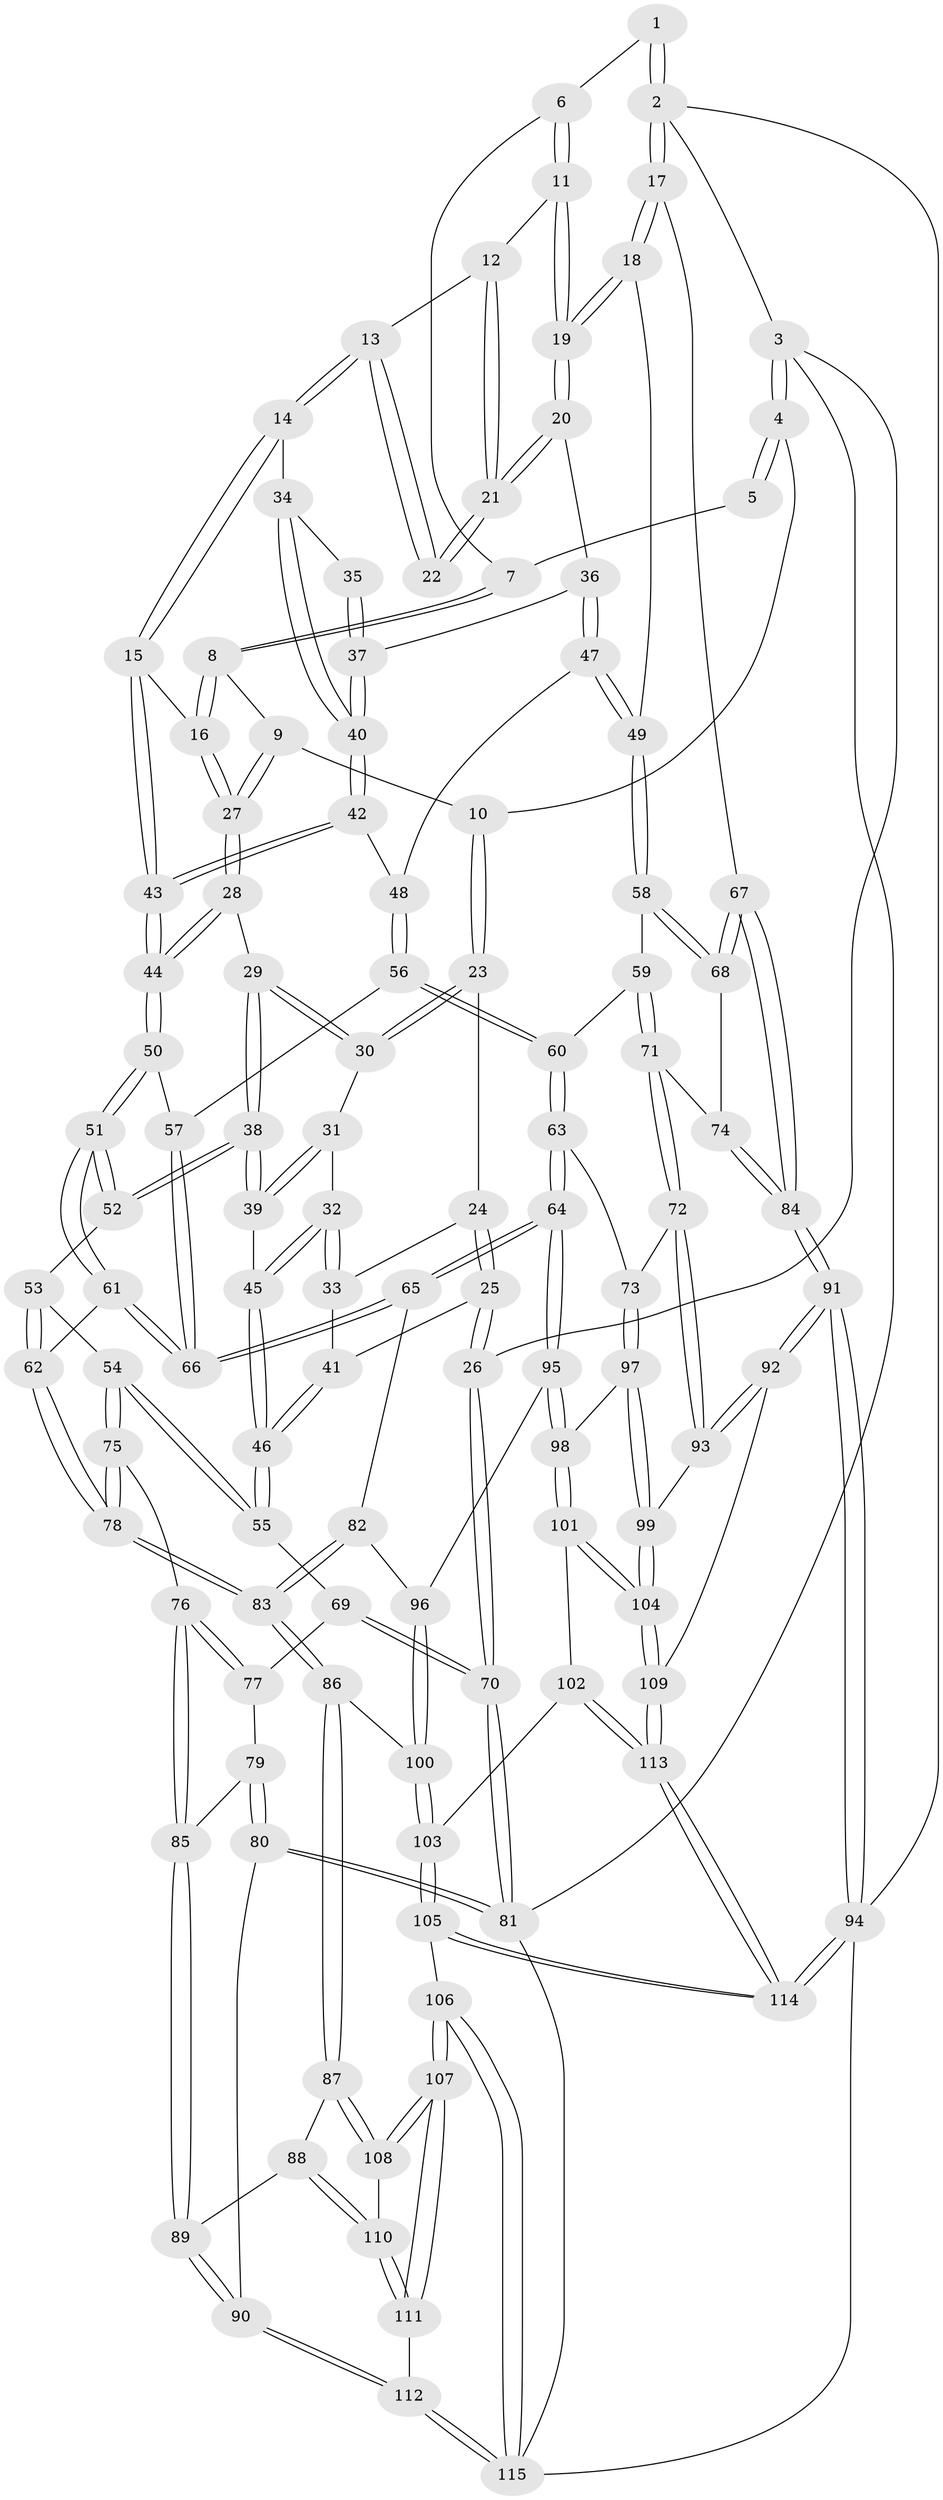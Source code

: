 // Generated by graph-tools (version 1.1) at 2025/38/03/09/25 02:38:33]
// undirected, 115 vertices, 284 edges
graph export_dot {
graph [start="1"]
  node [color=gray90,style=filled];
  1 [pos="+0.7377549582663762+0"];
  2 [pos="+1+0"];
  3 [pos="+0+0"];
  4 [pos="+0.23237070237872226+0"];
  5 [pos="+0.31288512253836914+0"];
  6 [pos="+0.7329816920330114+0"];
  7 [pos="+0.5500693599912765+0.06497169761827402"];
  8 [pos="+0.5404984145005588+0.12280537601000169"];
  9 [pos="+0.3647223241365609+0.017399173122081234"];
  10 [pos="+0.24046458121587763+0"];
  11 [pos="+0.735073511000097+0"];
  12 [pos="+0.7095797758138938+0.028542361309694102"];
  13 [pos="+0.6876305352728408+0.06983690810802834"];
  14 [pos="+0.6279903476814739+0.1806886936467151"];
  15 [pos="+0.6155699304701598+0.1832066653035374"];
  16 [pos="+0.5593318729041687+0.1706548463135226"];
  17 [pos="+1+0.182589033327533"];
  18 [pos="+0.9952525767621119+0.22369180538623715"];
  19 [pos="+0.9520221978642818+0.20862808556014145"];
  20 [pos="+0.8485210253741015+0.21656787160734386"];
  21 [pos="+0.7980757291385883+0.1960873094897567"];
  22 [pos="+0.7685116089728766+0.19674626566430617"];
  23 [pos="+0.2182954936511853+0.028194286768726415"];
  24 [pos="+0.17244385273213927+0.10473619837529535"];
  25 [pos="+0+0.2523758783859471"];
  26 [pos="+0+0.2606097032348162"];
  27 [pos="+0.43918418607049264+0.23672163532787818"];
  28 [pos="+0.4348666594435845+0.24441003624752342"];
  29 [pos="+0.3771853006678299+0.2731723904793595"];
  30 [pos="+0.2670208546951845+0.16413126618876653"];
  31 [pos="+0.22587779285651027+0.24791150726635838"];
  32 [pos="+0.20938349691282818+0.25706907181077254"];
  33 [pos="+0.1277086151871785+0.2188985374862067"];
  34 [pos="+0.6455651779282814+0.19237341401502783"];
  35 [pos="+0.7297871864430381+0.19792152062029647"];
  36 [pos="+0.7570584178529183+0.2996232775416347"];
  37 [pos="+0.7408407115381124+0.3001398564694441"];
  38 [pos="+0.36023690876515757+0.2996333804395602"];
  39 [pos="+0.3093520004811988+0.29971108356013365"];
  40 [pos="+0.702351806621223+0.3049048327833037"];
  41 [pos="+0.12448181392970309+0.22164234607846178"];
  42 [pos="+0.6673936309625329+0.365807055431861"];
  43 [pos="+0.5769740319329976+0.37252914882642274"];
  44 [pos="+0.5561857614282689+0.3852455597915002"];
  45 [pos="+0.20272499312988063+0.3376404167613653"];
  46 [pos="+0.14188985837294957+0.4140994116622371"];
  47 [pos="+0.7964516769681599+0.380335826534331"];
  48 [pos="+0.7006453522856231+0.4006542189174639"];
  49 [pos="+0.8662280285411841+0.41257606789700235"];
  50 [pos="+0.5467230854006804+0.4096617711090635"];
  51 [pos="+0.5403684289937591+0.4217539918479419"];
  52 [pos="+0.35774986097183037+0.3510609386252944"];
  53 [pos="+0.3437523026196427+0.39768362826685005"];
  54 [pos="+0.18923394284803594+0.4632542127395886"];
  55 [pos="+0.13939527834956383+0.4207875636722762"];
  56 [pos="+0.7050145433041759+0.43379800506359895"];
  57 [pos="+0.6657760033585064+0.460916034331713"];
  58 [pos="+0.8649193697857498+0.4509035537267047"];
  59 [pos="+0.859285742423048+0.46370120293541406"];
  60 [pos="+0.7365702077800947+0.4797557700125871"];
  61 [pos="+0.5273603900954594+0.46682882943012516"];
  62 [pos="+0.42561142327047224+0.5109021576438395"];
  63 [pos="+0.6697012256883718+0.6225174722621603"];
  64 [pos="+0.6585720097980908+0.6256651931417555"];
  65 [pos="+0.6434355799450405+0.617120610749129"];
  66 [pos="+0.6153852573189704+0.5680714267002387"];
  67 [pos="+1+0.45815032570655667"];
  68 [pos="+1+0.49137309544586333"];
  69 [pos="+0.017191601534527253+0.42350715238287007"];
  70 [pos="+0+0.3721719344850445"];
  71 [pos="+0.8674682092258078+0.5846192540452556"];
  72 [pos="+0.8466660315447804+0.6382539255957936"];
  73 [pos="+0.8344484288516646+0.6383006465532037"];
  74 [pos="+0.9411638853039117+0.5654649193898819"];
  75 [pos="+0.21650079048777307+0.5486106069509944"];
  76 [pos="+0.17441574787411773+0.5875066641408465"];
  77 [pos="+0.05516410901815533+0.5631025444359407"];
  78 [pos="+0.3587078345348699+0.6421479891294785"];
  79 [pos="+0.052653562224707254+0.5880482294235415"];
  80 [pos="+0+0.7685354757226347"];
  81 [pos="+0+0.7620288467605743"];
  82 [pos="+0.4829606884691542+0.6603808074686647"];
  83 [pos="+0.3644408078188771+0.6615616794538364"];
  84 [pos="+1+0.7245187229570249"];
  85 [pos="+0.14386631533871364+0.6265206158719274"];
  86 [pos="+0.35219601470803763+0.7158337104281041"];
  87 [pos="+0.33211190993398315+0.7477480582029631"];
  88 [pos="+0.11802581153505447+0.769564537604304"];
  89 [pos="+0.08690327177868876+0.7562750890659132"];
  90 [pos="+0+0.7712061072803164"];
  91 [pos="+1+0.8628121457090031"];
  92 [pos="+1+0.7932335113186049"];
  93 [pos="+0.9031446212710136+0.7172965300806589"];
  94 [pos="+1+1"];
  95 [pos="+0.6509759702449107+0.7042149535450449"];
  96 [pos="+0.539820355299613+0.747312058187769"];
  97 [pos="+0.7455325198443047+0.7691565000680172"];
  98 [pos="+0.6563790450797692+0.7409271415408933"];
  99 [pos="+0.8022089718334279+0.8185440919858772"];
  100 [pos="+0.5145597249350583+0.8040861932913754"];
  101 [pos="+0.6428070131986976+0.8092631867494292"];
  102 [pos="+0.620952772657945+0.8252268689071851"];
  103 [pos="+0.5532828577865719+0.8624919823935924"];
  104 [pos="+0.7719934210079481+0.9021621492065599"];
  105 [pos="+0.4444900154773728+1"];
  106 [pos="+0.4355864262664244+1"];
  107 [pos="+0.37473836082833445+1"];
  108 [pos="+0.3362855019265678+0.813593437111957"];
  109 [pos="+0.7764175496060381+0.9206859788184154"];
  110 [pos="+0.16567800881136138+0.8880402638834693"];
  111 [pos="+0.17005097163239763+0.9157095763449765"];
  112 [pos="+0.08738380881378234+0.976375386078555"];
  113 [pos="+0.7693433889431164+1"];
  114 [pos="+0.769535074052875+1"];
  115 [pos="+0.028631307131643243+1"];
  1 -- 2;
  1 -- 2;
  1 -- 6;
  2 -- 3;
  2 -- 17;
  2 -- 17;
  2 -- 94;
  3 -- 4;
  3 -- 4;
  3 -- 26;
  3 -- 81;
  4 -- 5;
  4 -- 5;
  4 -- 10;
  5 -- 7;
  6 -- 7;
  6 -- 11;
  6 -- 11;
  7 -- 8;
  7 -- 8;
  8 -- 9;
  8 -- 16;
  8 -- 16;
  9 -- 10;
  9 -- 27;
  9 -- 27;
  10 -- 23;
  10 -- 23;
  11 -- 12;
  11 -- 19;
  11 -- 19;
  12 -- 13;
  12 -- 21;
  12 -- 21;
  13 -- 14;
  13 -- 14;
  13 -- 22;
  13 -- 22;
  14 -- 15;
  14 -- 15;
  14 -- 34;
  15 -- 16;
  15 -- 43;
  15 -- 43;
  16 -- 27;
  16 -- 27;
  17 -- 18;
  17 -- 18;
  17 -- 67;
  18 -- 19;
  18 -- 19;
  18 -- 49;
  19 -- 20;
  19 -- 20;
  20 -- 21;
  20 -- 21;
  20 -- 36;
  21 -- 22;
  21 -- 22;
  23 -- 24;
  23 -- 30;
  23 -- 30;
  24 -- 25;
  24 -- 25;
  24 -- 33;
  25 -- 26;
  25 -- 26;
  25 -- 41;
  26 -- 70;
  26 -- 70;
  27 -- 28;
  27 -- 28;
  28 -- 29;
  28 -- 44;
  28 -- 44;
  29 -- 30;
  29 -- 30;
  29 -- 38;
  29 -- 38;
  30 -- 31;
  31 -- 32;
  31 -- 39;
  31 -- 39;
  32 -- 33;
  32 -- 33;
  32 -- 45;
  32 -- 45;
  33 -- 41;
  34 -- 35;
  34 -- 40;
  34 -- 40;
  35 -- 37;
  35 -- 37;
  36 -- 37;
  36 -- 47;
  36 -- 47;
  37 -- 40;
  37 -- 40;
  38 -- 39;
  38 -- 39;
  38 -- 52;
  38 -- 52;
  39 -- 45;
  40 -- 42;
  40 -- 42;
  41 -- 46;
  41 -- 46;
  42 -- 43;
  42 -- 43;
  42 -- 48;
  43 -- 44;
  43 -- 44;
  44 -- 50;
  44 -- 50;
  45 -- 46;
  45 -- 46;
  46 -- 55;
  46 -- 55;
  47 -- 48;
  47 -- 49;
  47 -- 49;
  48 -- 56;
  48 -- 56;
  49 -- 58;
  49 -- 58;
  50 -- 51;
  50 -- 51;
  50 -- 57;
  51 -- 52;
  51 -- 52;
  51 -- 61;
  51 -- 61;
  52 -- 53;
  53 -- 54;
  53 -- 62;
  53 -- 62;
  54 -- 55;
  54 -- 55;
  54 -- 75;
  54 -- 75;
  55 -- 69;
  56 -- 57;
  56 -- 60;
  56 -- 60;
  57 -- 66;
  57 -- 66;
  58 -- 59;
  58 -- 68;
  58 -- 68;
  59 -- 60;
  59 -- 71;
  59 -- 71;
  60 -- 63;
  60 -- 63;
  61 -- 62;
  61 -- 66;
  61 -- 66;
  62 -- 78;
  62 -- 78;
  63 -- 64;
  63 -- 64;
  63 -- 73;
  64 -- 65;
  64 -- 65;
  64 -- 95;
  64 -- 95;
  65 -- 66;
  65 -- 66;
  65 -- 82;
  67 -- 68;
  67 -- 68;
  67 -- 84;
  67 -- 84;
  68 -- 74;
  69 -- 70;
  69 -- 70;
  69 -- 77;
  70 -- 81;
  70 -- 81;
  71 -- 72;
  71 -- 72;
  71 -- 74;
  72 -- 73;
  72 -- 93;
  72 -- 93;
  73 -- 97;
  73 -- 97;
  74 -- 84;
  74 -- 84;
  75 -- 76;
  75 -- 78;
  75 -- 78;
  76 -- 77;
  76 -- 77;
  76 -- 85;
  76 -- 85;
  77 -- 79;
  78 -- 83;
  78 -- 83;
  79 -- 80;
  79 -- 80;
  79 -- 85;
  80 -- 81;
  80 -- 81;
  80 -- 90;
  81 -- 115;
  82 -- 83;
  82 -- 83;
  82 -- 96;
  83 -- 86;
  83 -- 86;
  84 -- 91;
  84 -- 91;
  85 -- 89;
  85 -- 89;
  86 -- 87;
  86 -- 87;
  86 -- 100;
  87 -- 88;
  87 -- 108;
  87 -- 108;
  88 -- 89;
  88 -- 110;
  88 -- 110;
  89 -- 90;
  89 -- 90;
  90 -- 112;
  90 -- 112;
  91 -- 92;
  91 -- 92;
  91 -- 94;
  91 -- 94;
  92 -- 93;
  92 -- 93;
  92 -- 109;
  93 -- 99;
  94 -- 114;
  94 -- 114;
  94 -- 115;
  95 -- 96;
  95 -- 98;
  95 -- 98;
  96 -- 100;
  96 -- 100;
  97 -- 98;
  97 -- 99;
  97 -- 99;
  98 -- 101;
  98 -- 101;
  99 -- 104;
  99 -- 104;
  100 -- 103;
  100 -- 103;
  101 -- 102;
  101 -- 104;
  101 -- 104;
  102 -- 103;
  102 -- 113;
  102 -- 113;
  103 -- 105;
  103 -- 105;
  104 -- 109;
  104 -- 109;
  105 -- 106;
  105 -- 114;
  105 -- 114;
  106 -- 107;
  106 -- 107;
  106 -- 115;
  106 -- 115;
  107 -- 108;
  107 -- 108;
  107 -- 111;
  107 -- 111;
  108 -- 110;
  109 -- 113;
  109 -- 113;
  110 -- 111;
  110 -- 111;
  111 -- 112;
  112 -- 115;
  112 -- 115;
  113 -- 114;
  113 -- 114;
}
